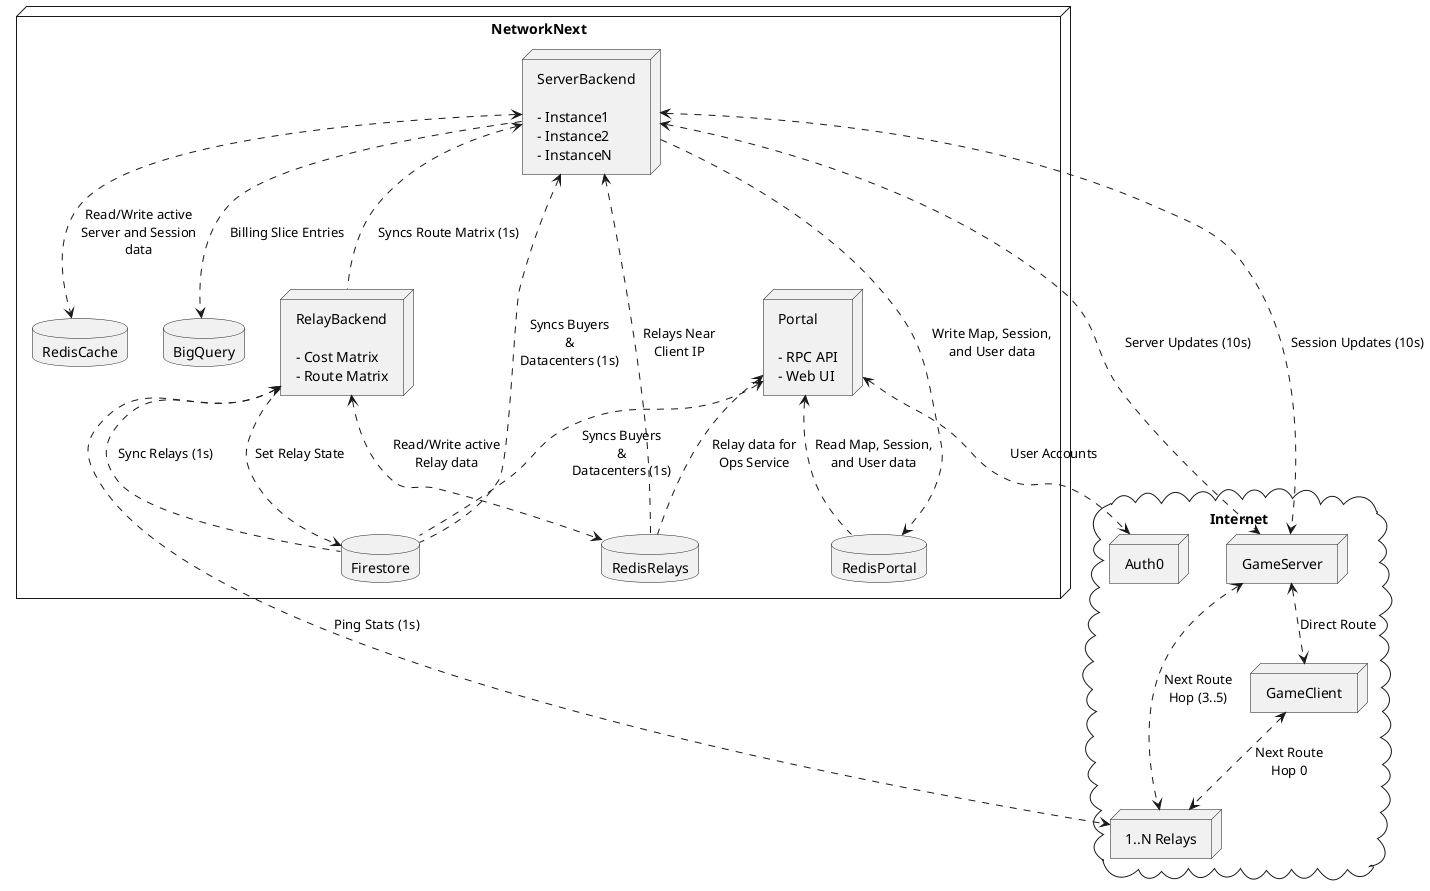 @startuml Overview
node NetworkNext {
    database BigQuery
    database Firestore
    database RedisRelays
    database RedisPortal
    database RedisCache

    node Portal [
        Portal

        - RPC API
        - Web UI
    ]
    node RelayBackend [
        RelayBackend

        - Cost Matrix
        - Route Matrix
    ]
    node ServerBackend [
        ServerBackend

        - Instance1
        - Instance2
        - InstanceN
    ]
}

cloud Internet {
    node Auth0
    node Relays [
        1..N Relays
    ]
    node GameServer
    node GameClient
}

RelayBackend <..> Relays : Ping Stats (1s)
RelayBackend <..> RedisRelays : Read/Write active\nRelay data
RelayBackend <.. Firestore : Sync Relays (1s)
RelayBackend ..> Firestore : Set Relay State

GameServer <..> GameClient : Direct Route
GameClient <..> Relays : Next Route\nHop 0
GameServer <..> Relays : Next Route\nHop (3..5)
ServerBackend <..> GameServer : Session Updates (10s)
ServerBackend <..> GameServer : Server Updates (10s)
ServerBackend <.. Firestore : Syncs Buyers\n&\nDatacenters (1s)
ServerBackend <.. RelayBackend : Syncs Route Matrix (1s)
ServerBackend <.. RedisRelays : Relays Near\nClient IP
ServerBackend <..> RedisCache : Read/Write active\nServer and Session\ndata
ServerBackend ..> RedisPortal : Write Map, Session,\nand User data

ServerBackend ..> BigQuery : Billing Slice Entries

Portal <.. Firestore : Syncs Buyers\n&\nDatacenters (1s)
Portal <.. RedisPortal : Read Map, Session,\nand User data
Portal <.. RedisRelays : Relay data for\nOps Service
Portal <..> Auth0 : User Accounts
@enduml

